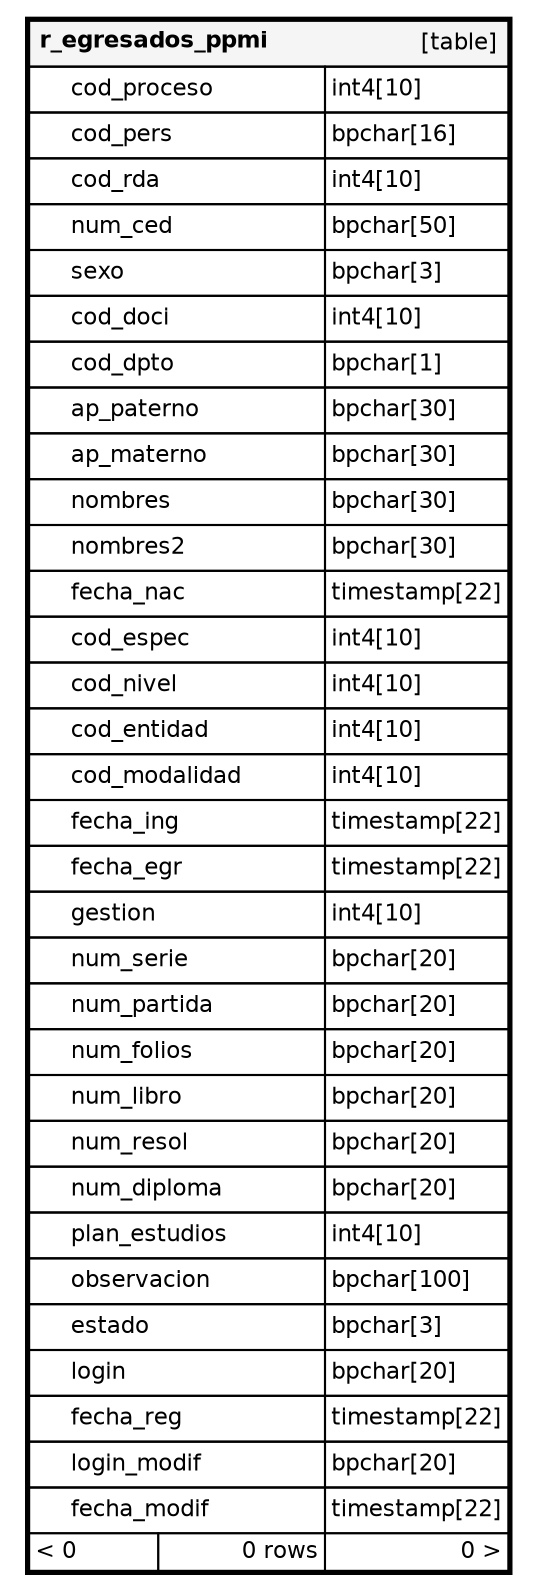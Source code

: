 digraph "r_egresados_ppmi" {
  graph [
    rankdir="RL"
    bgcolor="#ffffff"
    nodesep="0.18"
    ranksep="0.46"
    fontname="Helvetica"
    fontsize="11"
    ration="compress"
  ];
  node [
    fontname="Helvetica"
    fontsize="11"
    shape="plaintext"
  ];
  edge [
    arrowsize="0.8"
  ];
  "r_egresados_ppmi" [
   label=<
    <TABLE BORDER="2" CELLBORDER="1" CELLSPACING="0" BGCOLOR="#ffffff">
      <TR><TD COLSPAN="4"  BGCOLOR="#f5f5f5"><TABLE BORDER="0" CELLSPACING="0"><TR><TD ALIGN="LEFT"><B>r_egresados_ppmi</B></TD><TD ALIGN="RIGHT">[table]</TD></TR></TABLE></TD></TR>
      <TR><TD PORT="cod_proceso" COLSPAN="2" ALIGN="LEFT"><TABLE BORDER="0" CELLSPACING="0" ALIGN="LEFT"><TR ALIGN="LEFT"><TD ALIGN="LEFT" FIXEDSIZE="TRUE" WIDTH="15" HEIGHT="16"></TD><TD ALIGN="LEFT" FIXEDSIZE="TRUE" WIDTH="121" HEIGHT="16">cod_proceso</TD></TR></TABLE></TD><TD PORT="cod_proceso.type" ALIGN="LEFT">int4[10]</TD></TR>
      <TR><TD PORT="cod_pers" COLSPAN="2" ALIGN="LEFT"><TABLE BORDER="0" CELLSPACING="0" ALIGN="LEFT"><TR ALIGN="LEFT"><TD ALIGN="LEFT" FIXEDSIZE="TRUE" WIDTH="15" HEIGHT="16"></TD><TD ALIGN="LEFT" FIXEDSIZE="TRUE" WIDTH="121" HEIGHT="16">cod_pers</TD></TR></TABLE></TD><TD PORT="cod_pers.type" ALIGN="LEFT">bpchar[16]</TD></TR>
      <TR><TD PORT="cod_rda" COLSPAN="2" ALIGN="LEFT"><TABLE BORDER="0" CELLSPACING="0" ALIGN="LEFT"><TR ALIGN="LEFT"><TD ALIGN="LEFT" FIXEDSIZE="TRUE" WIDTH="15" HEIGHT="16"></TD><TD ALIGN="LEFT" FIXEDSIZE="TRUE" WIDTH="121" HEIGHT="16">cod_rda</TD></TR></TABLE></TD><TD PORT="cod_rda.type" ALIGN="LEFT">int4[10]</TD></TR>
      <TR><TD PORT="num_ced" COLSPAN="2" ALIGN="LEFT"><TABLE BORDER="0" CELLSPACING="0" ALIGN="LEFT"><TR ALIGN="LEFT"><TD ALIGN="LEFT" FIXEDSIZE="TRUE" WIDTH="15" HEIGHT="16"></TD><TD ALIGN="LEFT" FIXEDSIZE="TRUE" WIDTH="121" HEIGHT="16">num_ced</TD></TR></TABLE></TD><TD PORT="num_ced.type" ALIGN="LEFT">bpchar[50]</TD></TR>
      <TR><TD PORT="sexo" COLSPAN="2" ALIGN="LEFT"><TABLE BORDER="0" CELLSPACING="0" ALIGN="LEFT"><TR ALIGN="LEFT"><TD ALIGN="LEFT" FIXEDSIZE="TRUE" WIDTH="15" HEIGHT="16"></TD><TD ALIGN="LEFT" FIXEDSIZE="TRUE" WIDTH="121" HEIGHT="16">sexo</TD></TR></TABLE></TD><TD PORT="sexo.type" ALIGN="LEFT">bpchar[3]</TD></TR>
      <TR><TD PORT="cod_doci" COLSPAN="2" ALIGN="LEFT"><TABLE BORDER="0" CELLSPACING="0" ALIGN="LEFT"><TR ALIGN="LEFT"><TD ALIGN="LEFT" FIXEDSIZE="TRUE" WIDTH="15" HEIGHT="16"></TD><TD ALIGN="LEFT" FIXEDSIZE="TRUE" WIDTH="121" HEIGHT="16">cod_doci</TD></TR></TABLE></TD><TD PORT="cod_doci.type" ALIGN="LEFT">int4[10]</TD></TR>
      <TR><TD PORT="cod_dpto" COLSPAN="2" ALIGN="LEFT"><TABLE BORDER="0" CELLSPACING="0" ALIGN="LEFT"><TR ALIGN="LEFT"><TD ALIGN="LEFT" FIXEDSIZE="TRUE" WIDTH="15" HEIGHT="16"></TD><TD ALIGN="LEFT" FIXEDSIZE="TRUE" WIDTH="121" HEIGHT="16">cod_dpto</TD></TR></TABLE></TD><TD PORT="cod_dpto.type" ALIGN="LEFT">bpchar[1]</TD></TR>
      <TR><TD PORT="ap_paterno" COLSPAN="2" ALIGN="LEFT"><TABLE BORDER="0" CELLSPACING="0" ALIGN="LEFT"><TR ALIGN="LEFT"><TD ALIGN="LEFT" FIXEDSIZE="TRUE" WIDTH="15" HEIGHT="16"></TD><TD ALIGN="LEFT" FIXEDSIZE="TRUE" WIDTH="121" HEIGHT="16">ap_paterno</TD></TR></TABLE></TD><TD PORT="ap_paterno.type" ALIGN="LEFT">bpchar[30]</TD></TR>
      <TR><TD PORT="ap_materno" COLSPAN="2" ALIGN="LEFT"><TABLE BORDER="0" CELLSPACING="0" ALIGN="LEFT"><TR ALIGN="LEFT"><TD ALIGN="LEFT" FIXEDSIZE="TRUE" WIDTH="15" HEIGHT="16"></TD><TD ALIGN="LEFT" FIXEDSIZE="TRUE" WIDTH="121" HEIGHT="16">ap_materno</TD></TR></TABLE></TD><TD PORT="ap_materno.type" ALIGN="LEFT">bpchar[30]</TD></TR>
      <TR><TD PORT="nombres" COLSPAN="2" ALIGN="LEFT"><TABLE BORDER="0" CELLSPACING="0" ALIGN="LEFT"><TR ALIGN="LEFT"><TD ALIGN="LEFT" FIXEDSIZE="TRUE" WIDTH="15" HEIGHT="16"></TD><TD ALIGN="LEFT" FIXEDSIZE="TRUE" WIDTH="121" HEIGHT="16">nombres</TD></TR></TABLE></TD><TD PORT="nombres.type" ALIGN="LEFT">bpchar[30]</TD></TR>
      <TR><TD PORT="nombres2" COLSPAN="2" ALIGN="LEFT"><TABLE BORDER="0" CELLSPACING="0" ALIGN="LEFT"><TR ALIGN="LEFT"><TD ALIGN="LEFT" FIXEDSIZE="TRUE" WIDTH="15" HEIGHT="16"></TD><TD ALIGN="LEFT" FIXEDSIZE="TRUE" WIDTH="121" HEIGHT="16">nombres2</TD></TR></TABLE></TD><TD PORT="nombres2.type" ALIGN="LEFT">bpchar[30]</TD></TR>
      <TR><TD PORT="fecha_nac" COLSPAN="2" ALIGN="LEFT"><TABLE BORDER="0" CELLSPACING="0" ALIGN="LEFT"><TR ALIGN="LEFT"><TD ALIGN="LEFT" FIXEDSIZE="TRUE" WIDTH="15" HEIGHT="16"></TD><TD ALIGN="LEFT" FIXEDSIZE="TRUE" WIDTH="121" HEIGHT="16">fecha_nac</TD></TR></TABLE></TD><TD PORT="fecha_nac.type" ALIGN="LEFT">timestamp[22]</TD></TR>
      <TR><TD PORT="cod_espec" COLSPAN="2" ALIGN="LEFT"><TABLE BORDER="0" CELLSPACING="0" ALIGN="LEFT"><TR ALIGN="LEFT"><TD ALIGN="LEFT" FIXEDSIZE="TRUE" WIDTH="15" HEIGHT="16"></TD><TD ALIGN="LEFT" FIXEDSIZE="TRUE" WIDTH="121" HEIGHT="16">cod_espec</TD></TR></TABLE></TD><TD PORT="cod_espec.type" ALIGN="LEFT">int4[10]</TD></TR>
      <TR><TD PORT="cod_nivel" COLSPAN="2" ALIGN="LEFT"><TABLE BORDER="0" CELLSPACING="0" ALIGN="LEFT"><TR ALIGN="LEFT"><TD ALIGN="LEFT" FIXEDSIZE="TRUE" WIDTH="15" HEIGHT="16"></TD><TD ALIGN="LEFT" FIXEDSIZE="TRUE" WIDTH="121" HEIGHT="16">cod_nivel</TD></TR></TABLE></TD><TD PORT="cod_nivel.type" ALIGN="LEFT">int4[10]</TD></TR>
      <TR><TD PORT="cod_entidad" COLSPAN="2" ALIGN="LEFT"><TABLE BORDER="0" CELLSPACING="0" ALIGN="LEFT"><TR ALIGN="LEFT"><TD ALIGN="LEFT" FIXEDSIZE="TRUE" WIDTH="15" HEIGHT="16"></TD><TD ALIGN="LEFT" FIXEDSIZE="TRUE" WIDTH="121" HEIGHT="16">cod_entidad</TD></TR></TABLE></TD><TD PORT="cod_entidad.type" ALIGN="LEFT">int4[10]</TD></TR>
      <TR><TD PORT="cod_modalidad" COLSPAN="2" ALIGN="LEFT"><TABLE BORDER="0" CELLSPACING="0" ALIGN="LEFT"><TR ALIGN="LEFT"><TD ALIGN="LEFT" FIXEDSIZE="TRUE" WIDTH="15" HEIGHT="16"></TD><TD ALIGN="LEFT" FIXEDSIZE="TRUE" WIDTH="121" HEIGHT="16">cod_modalidad</TD></TR></TABLE></TD><TD PORT="cod_modalidad.type" ALIGN="LEFT">int4[10]</TD></TR>
      <TR><TD PORT="fecha_ing" COLSPAN="2" ALIGN="LEFT"><TABLE BORDER="0" CELLSPACING="0" ALIGN="LEFT"><TR ALIGN="LEFT"><TD ALIGN="LEFT" FIXEDSIZE="TRUE" WIDTH="15" HEIGHT="16"></TD><TD ALIGN="LEFT" FIXEDSIZE="TRUE" WIDTH="121" HEIGHT="16">fecha_ing</TD></TR></TABLE></TD><TD PORT="fecha_ing.type" ALIGN="LEFT">timestamp[22]</TD></TR>
      <TR><TD PORT="fecha_egr" COLSPAN="2" ALIGN="LEFT"><TABLE BORDER="0" CELLSPACING="0" ALIGN="LEFT"><TR ALIGN="LEFT"><TD ALIGN="LEFT" FIXEDSIZE="TRUE" WIDTH="15" HEIGHT="16"></TD><TD ALIGN="LEFT" FIXEDSIZE="TRUE" WIDTH="121" HEIGHT="16">fecha_egr</TD></TR></TABLE></TD><TD PORT="fecha_egr.type" ALIGN="LEFT">timestamp[22]</TD></TR>
      <TR><TD PORT="gestion" COLSPAN="2" ALIGN="LEFT"><TABLE BORDER="0" CELLSPACING="0" ALIGN="LEFT"><TR ALIGN="LEFT"><TD ALIGN="LEFT" FIXEDSIZE="TRUE" WIDTH="15" HEIGHT="16"></TD><TD ALIGN="LEFT" FIXEDSIZE="TRUE" WIDTH="121" HEIGHT="16">gestion</TD></TR></TABLE></TD><TD PORT="gestion.type" ALIGN="LEFT">int4[10]</TD></TR>
      <TR><TD PORT="num_serie" COLSPAN="2" ALIGN="LEFT"><TABLE BORDER="0" CELLSPACING="0" ALIGN="LEFT"><TR ALIGN="LEFT"><TD ALIGN="LEFT" FIXEDSIZE="TRUE" WIDTH="15" HEIGHT="16"></TD><TD ALIGN="LEFT" FIXEDSIZE="TRUE" WIDTH="121" HEIGHT="16">num_serie</TD></TR></TABLE></TD><TD PORT="num_serie.type" ALIGN="LEFT">bpchar[20]</TD></TR>
      <TR><TD PORT="num_partida" COLSPAN="2" ALIGN="LEFT"><TABLE BORDER="0" CELLSPACING="0" ALIGN="LEFT"><TR ALIGN="LEFT"><TD ALIGN="LEFT" FIXEDSIZE="TRUE" WIDTH="15" HEIGHT="16"></TD><TD ALIGN="LEFT" FIXEDSIZE="TRUE" WIDTH="121" HEIGHT="16">num_partida</TD></TR></TABLE></TD><TD PORT="num_partida.type" ALIGN="LEFT">bpchar[20]</TD></TR>
      <TR><TD PORT="num_folios" COLSPAN="2" ALIGN="LEFT"><TABLE BORDER="0" CELLSPACING="0" ALIGN="LEFT"><TR ALIGN="LEFT"><TD ALIGN="LEFT" FIXEDSIZE="TRUE" WIDTH="15" HEIGHT="16"></TD><TD ALIGN="LEFT" FIXEDSIZE="TRUE" WIDTH="121" HEIGHT="16">num_folios</TD></TR></TABLE></TD><TD PORT="num_folios.type" ALIGN="LEFT">bpchar[20]</TD></TR>
      <TR><TD PORT="num_libro" COLSPAN="2" ALIGN="LEFT"><TABLE BORDER="0" CELLSPACING="0" ALIGN="LEFT"><TR ALIGN="LEFT"><TD ALIGN="LEFT" FIXEDSIZE="TRUE" WIDTH="15" HEIGHT="16"></TD><TD ALIGN="LEFT" FIXEDSIZE="TRUE" WIDTH="121" HEIGHT="16">num_libro</TD></TR></TABLE></TD><TD PORT="num_libro.type" ALIGN="LEFT">bpchar[20]</TD></TR>
      <TR><TD PORT="num_resol" COLSPAN="2" ALIGN="LEFT"><TABLE BORDER="0" CELLSPACING="0" ALIGN="LEFT"><TR ALIGN="LEFT"><TD ALIGN="LEFT" FIXEDSIZE="TRUE" WIDTH="15" HEIGHT="16"></TD><TD ALIGN="LEFT" FIXEDSIZE="TRUE" WIDTH="121" HEIGHT="16">num_resol</TD></TR></TABLE></TD><TD PORT="num_resol.type" ALIGN="LEFT">bpchar[20]</TD></TR>
      <TR><TD PORT="num_diploma" COLSPAN="2" ALIGN="LEFT"><TABLE BORDER="0" CELLSPACING="0" ALIGN="LEFT"><TR ALIGN="LEFT"><TD ALIGN="LEFT" FIXEDSIZE="TRUE" WIDTH="15" HEIGHT="16"></TD><TD ALIGN="LEFT" FIXEDSIZE="TRUE" WIDTH="121" HEIGHT="16">num_diploma</TD></TR></TABLE></TD><TD PORT="num_diploma.type" ALIGN="LEFT">bpchar[20]</TD></TR>
      <TR><TD PORT="plan_estudios" COLSPAN="2" ALIGN="LEFT"><TABLE BORDER="0" CELLSPACING="0" ALIGN="LEFT"><TR ALIGN="LEFT"><TD ALIGN="LEFT" FIXEDSIZE="TRUE" WIDTH="15" HEIGHT="16"></TD><TD ALIGN="LEFT" FIXEDSIZE="TRUE" WIDTH="121" HEIGHT="16">plan_estudios</TD></TR></TABLE></TD><TD PORT="plan_estudios.type" ALIGN="LEFT">int4[10]</TD></TR>
      <TR><TD PORT="observacion" COLSPAN="2" ALIGN="LEFT"><TABLE BORDER="0" CELLSPACING="0" ALIGN="LEFT"><TR ALIGN="LEFT"><TD ALIGN="LEFT" FIXEDSIZE="TRUE" WIDTH="15" HEIGHT="16"></TD><TD ALIGN="LEFT" FIXEDSIZE="TRUE" WIDTH="121" HEIGHT="16">observacion</TD></TR></TABLE></TD><TD PORT="observacion.type" ALIGN="LEFT">bpchar[100]</TD></TR>
      <TR><TD PORT="estado" COLSPAN="2" ALIGN="LEFT"><TABLE BORDER="0" CELLSPACING="0" ALIGN="LEFT"><TR ALIGN="LEFT"><TD ALIGN="LEFT" FIXEDSIZE="TRUE" WIDTH="15" HEIGHT="16"></TD><TD ALIGN="LEFT" FIXEDSIZE="TRUE" WIDTH="121" HEIGHT="16">estado</TD></TR></TABLE></TD><TD PORT="estado.type" ALIGN="LEFT">bpchar[3]</TD></TR>
      <TR><TD PORT="login" COLSPAN="2" ALIGN="LEFT"><TABLE BORDER="0" CELLSPACING="0" ALIGN="LEFT"><TR ALIGN="LEFT"><TD ALIGN="LEFT" FIXEDSIZE="TRUE" WIDTH="15" HEIGHT="16"></TD><TD ALIGN="LEFT" FIXEDSIZE="TRUE" WIDTH="121" HEIGHT="16">login</TD></TR></TABLE></TD><TD PORT="login.type" ALIGN="LEFT">bpchar[20]</TD></TR>
      <TR><TD PORT="fecha_reg" COLSPAN="2" ALIGN="LEFT"><TABLE BORDER="0" CELLSPACING="0" ALIGN="LEFT"><TR ALIGN="LEFT"><TD ALIGN="LEFT" FIXEDSIZE="TRUE" WIDTH="15" HEIGHT="16"></TD><TD ALIGN="LEFT" FIXEDSIZE="TRUE" WIDTH="121" HEIGHT="16">fecha_reg</TD></TR></TABLE></TD><TD PORT="fecha_reg.type" ALIGN="LEFT">timestamp[22]</TD></TR>
      <TR><TD PORT="login_modif" COLSPAN="2" ALIGN="LEFT"><TABLE BORDER="0" CELLSPACING="0" ALIGN="LEFT"><TR ALIGN="LEFT"><TD ALIGN="LEFT" FIXEDSIZE="TRUE" WIDTH="15" HEIGHT="16"></TD><TD ALIGN="LEFT" FIXEDSIZE="TRUE" WIDTH="121" HEIGHT="16">login_modif</TD></TR></TABLE></TD><TD PORT="login_modif.type" ALIGN="LEFT">bpchar[20]</TD></TR>
      <TR><TD PORT="fecha_modif" COLSPAN="2" ALIGN="LEFT"><TABLE BORDER="0" CELLSPACING="0" ALIGN="LEFT"><TR ALIGN="LEFT"><TD ALIGN="LEFT" FIXEDSIZE="TRUE" WIDTH="15" HEIGHT="16"></TD><TD ALIGN="LEFT" FIXEDSIZE="TRUE" WIDTH="121" HEIGHT="16">fecha_modif</TD></TR></TABLE></TD><TD PORT="fecha_modif.type" ALIGN="LEFT">timestamp[22]</TD></TR>
      <TR><TD ALIGN="LEFT" BGCOLOR="#ffffff">&lt; 0</TD><TD ALIGN="RIGHT" BGCOLOR="#ffffff">0 rows</TD><TD ALIGN="RIGHT" BGCOLOR="#ffffff">0 &gt;</TD></TR>
    </TABLE>>
    URL="tables/r_egresados_ppmi.html"
    target="_top"
    tooltip="r_egresados_ppmi"
  ];
}
